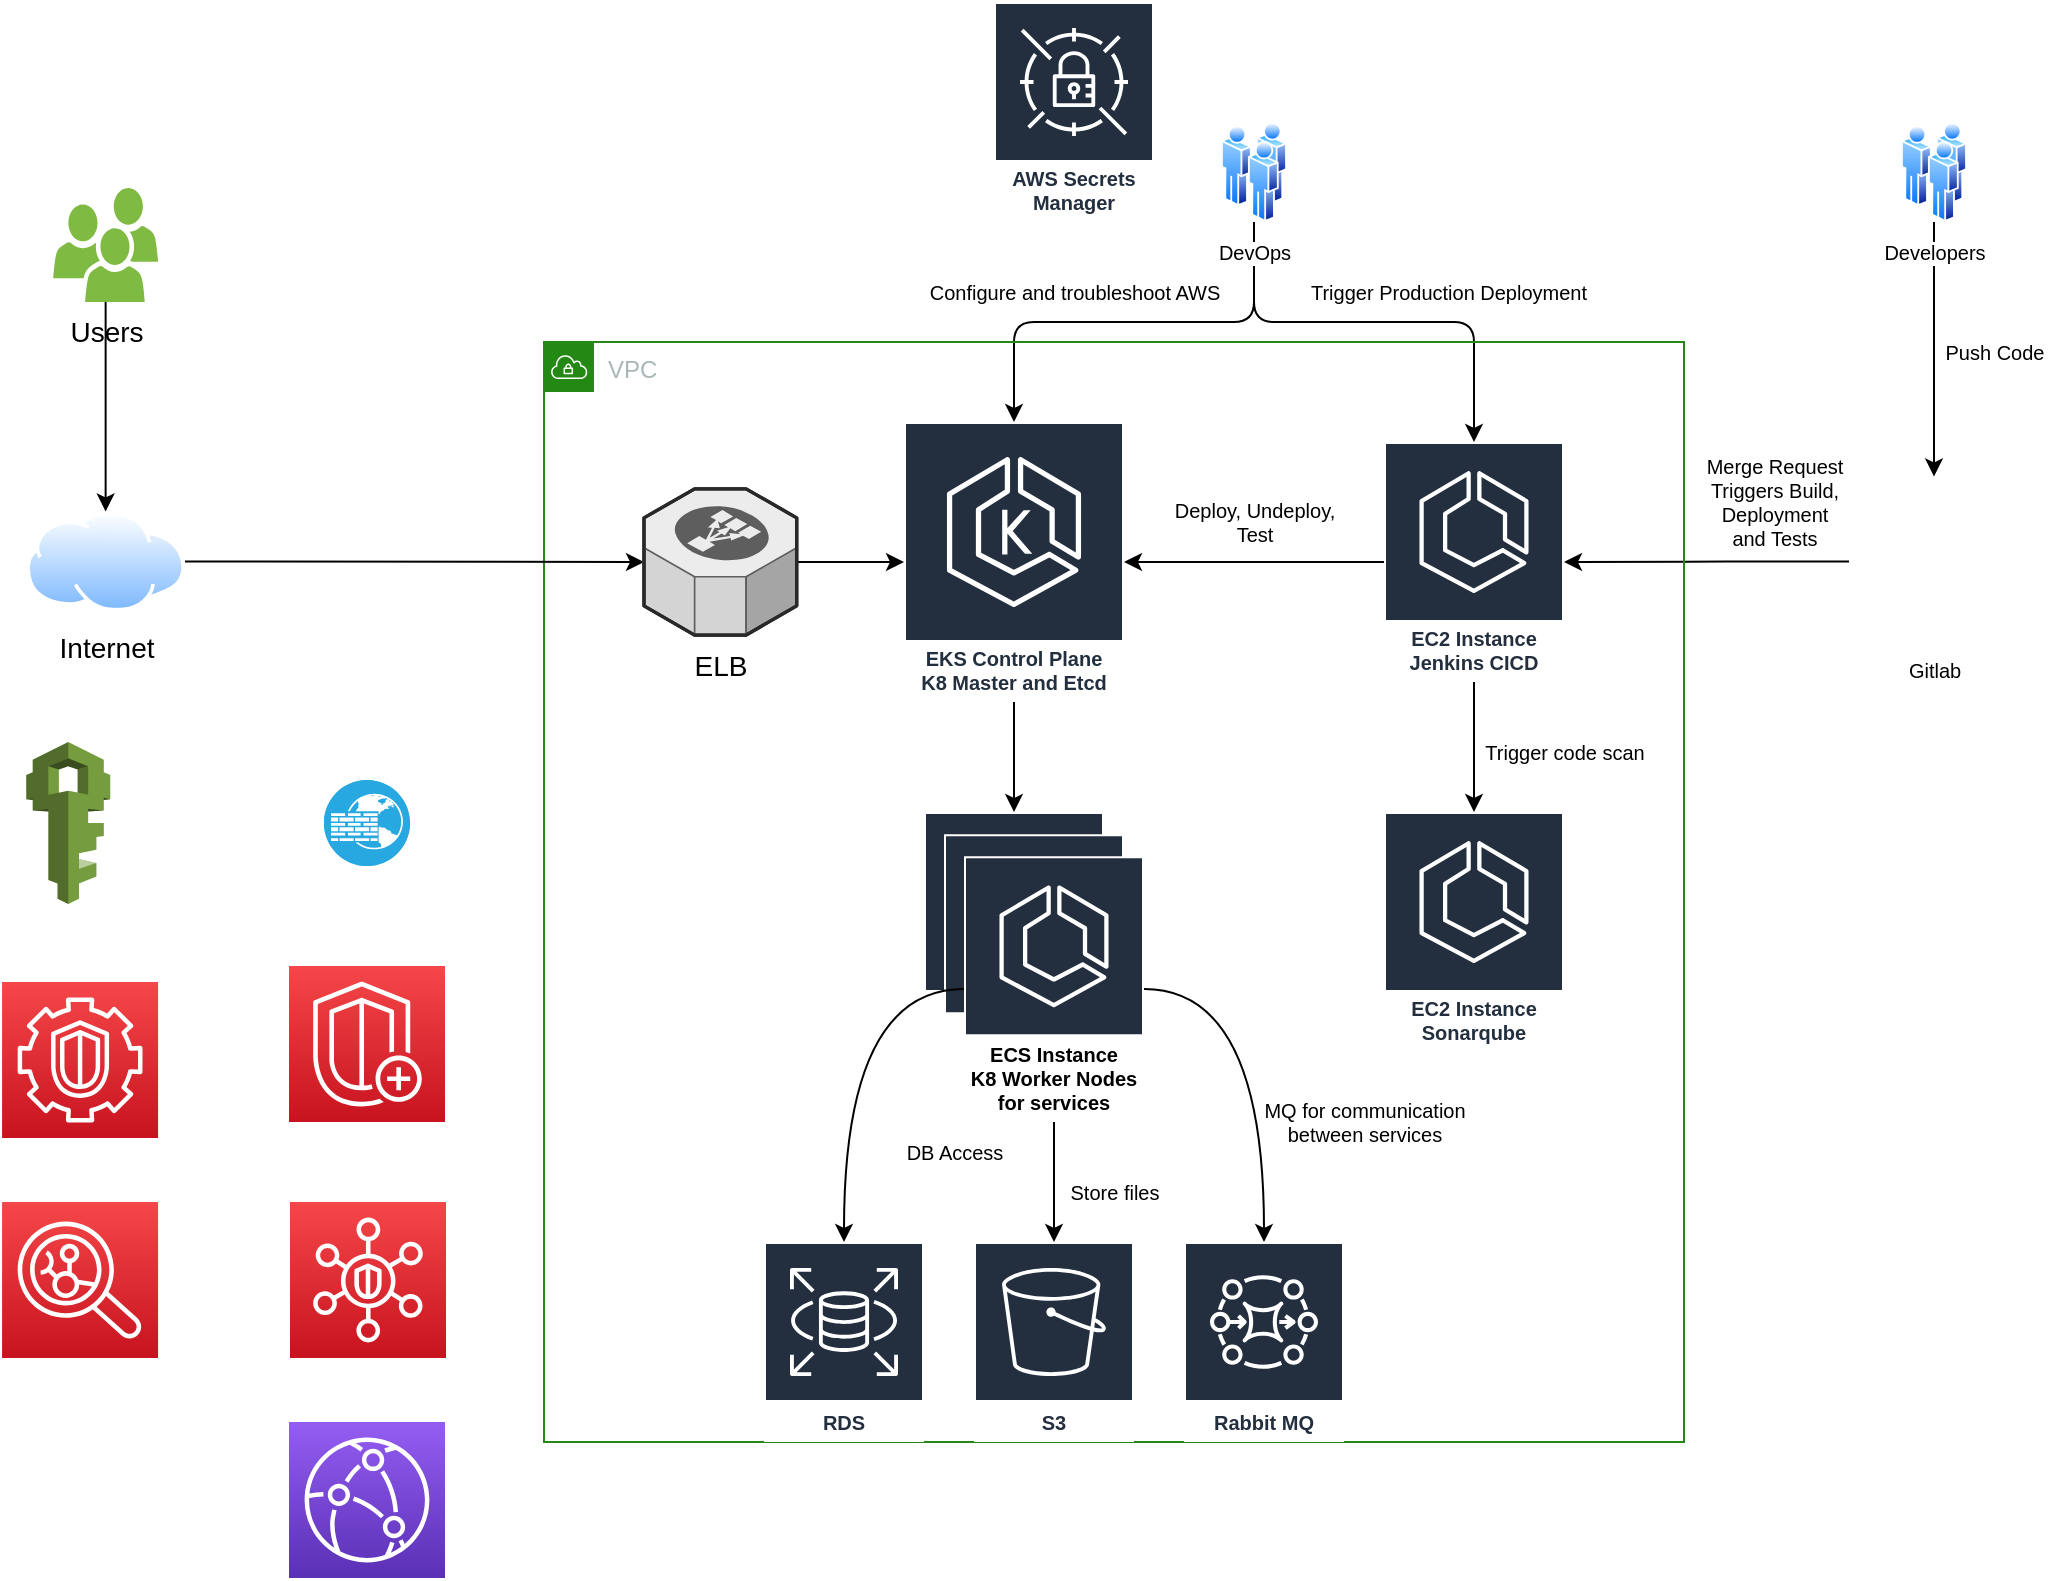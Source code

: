 <mxfile version="21.3.6" type="device" pages="2">
  <diagram id="X1YHbi0_fT3v_XIOK6Z2" name="Page-1">
    <mxGraphModel dx="1054" dy="1695" grid="1" gridSize="10" guides="1" tooltips="1" connect="1" arrows="1" fold="1" page="1" pageScale="1" pageWidth="1100" pageHeight="850" math="0" shadow="0">
      <root>
        <mxCell id="0" />
        <mxCell id="1" parent="0" />
        <mxCell id="kAOM1V9YPyq5Xtv8fsHM-78" style="edgeStyle=orthogonalEdgeStyle;orthogonalLoop=1;jettySize=auto;html=1;exitX=0;exitY=0.5;exitDx=0;exitDy=0;fontSize=10;" parent="1" source="kAOM1V9YPyq5Xtv8fsHM-39" target="kAOM1V9YPyq5Xtv8fsHM-33" edge="1">
          <mxGeometry relative="1" as="geometry" />
        </mxCell>
        <mxCell id="kAOM1V9YPyq5Xtv8fsHM-39" value="Gitlab" style="shape=image;html=1;verticalAlign=top;verticalLabelPosition=bottom;labelBackgroundColor=#ffffff;imageAspect=0;aspect=fixed;image=https://cdn4.iconfinder.com/data/icons/socialcones/508/Gitlab-128.png;fontSize=10;rounded=0;" parent="1" vertex="1">
          <mxGeometry x="972.5" y="187.25" width="85" height="85" as="geometry" />
        </mxCell>
        <mxCell id="kAOM1V9YPyq5Xtv8fsHM-70" style="edgeStyle=orthogonalEdgeStyle;orthogonalLoop=1;jettySize=auto;html=1;exitX=0.5;exitY=1;exitDx=0;exitDy=0;fontSize=10;" parent="1" source="kAOM1V9YPyq5Xtv8fsHM-40" target="kAOM1V9YPyq5Xtv8fsHM-16" edge="1">
          <mxGeometry relative="1" as="geometry" />
        </mxCell>
        <mxCell id="kAOM1V9YPyq5Xtv8fsHM-71" style="edgeStyle=orthogonalEdgeStyle;orthogonalLoop=1;jettySize=auto;html=1;exitX=0.5;exitY=1;exitDx=0;exitDy=0;fontSize=10;" parent="1" source="kAOM1V9YPyq5Xtv8fsHM-40" target="kAOM1V9YPyq5Xtv8fsHM-33" edge="1">
          <mxGeometry relative="1" as="geometry">
            <Array as="points">
              <mxPoint x="675" y="110" />
              <mxPoint x="785" y="110" />
            </Array>
          </mxGeometry>
        </mxCell>
        <mxCell id="kAOM1V9YPyq5Xtv8fsHM-40" value="DevOps" style="aspect=fixed;perimeter=ellipsePerimeter;html=1;align=center;shadow=0;dashed=0;spacingTop=3;image;image=img/lib/active_directory/users.svg;fontSize=10;rounded=0;" parent="1" vertex="1">
          <mxGeometry x="658.5" y="10" width="33" height="50" as="geometry" />
        </mxCell>
        <mxCell id="kAOM1V9YPyq5Xtv8fsHM-79" style="edgeStyle=orthogonalEdgeStyle;orthogonalLoop=1;jettySize=auto;html=1;exitX=0.5;exitY=1;exitDx=0;exitDy=0;entryX=0.5;entryY=0;entryDx=0;entryDy=0;fontSize=10;" parent="1" source="kAOM1V9YPyq5Xtv8fsHM-41" target="kAOM1V9YPyq5Xtv8fsHM-39" edge="1">
          <mxGeometry relative="1" as="geometry" />
        </mxCell>
        <mxCell id="kAOM1V9YPyq5Xtv8fsHM-41" value="Developers" style="aspect=fixed;perimeter=ellipsePerimeter;html=1;align=center;shadow=0;dashed=0;spacingTop=3;image;image=img/lib/active_directory/users.svg;fontSize=10;rounded=0;" parent="1" vertex="1">
          <mxGeometry x="998.5" y="10" width="33" height="50" as="geometry" />
        </mxCell>
        <mxCell id="kAOM1V9YPyq5Xtv8fsHM-48" value="VPC" style="points=[[0,0],[0.25,0],[0.5,0],[0.75,0],[1,0],[1,0.25],[1,0.5],[1,0.75],[1,1],[0.75,1],[0.5,1],[0.25,1],[0,1],[0,0.75],[0,0.5],[0,0.25]];outlineConnect=0;gradientColor=none;html=1;whiteSpace=wrap;fontSize=12;fontStyle=0;container=0;pointerEvents=0;collapsible=0;recursiveResize=0;shape=mxgraph.aws4.group;grIcon=mxgraph.aws4.group_vpc;strokeColor=#248814;fillColor=none;verticalAlign=top;align=left;spacingLeft=30;fontColor=#AAB7B8;dashed=0;rounded=0;" parent="1" vertex="1">
          <mxGeometry x="320" y="120" width="570" height="550" as="geometry" />
        </mxCell>
        <mxCell id="kAOM1V9YPyq5Xtv8fsHM-64" style="edgeStyle=none;rounded=0;orthogonalLoop=1;jettySize=auto;html=1;exitX=0.5;exitY=1;exitDx=0;exitDy=0;fontSize=10;" parent="1" source="kAOM1V9YPyq5Xtv8fsHM-40" target="kAOM1V9YPyq5Xtv8fsHM-40" edge="1">
          <mxGeometry relative="1" as="geometry" />
        </mxCell>
        <mxCell id="kAOM1V9YPyq5Xtv8fsHM-69" style="edgeStyle=orthogonalEdgeStyle;orthogonalLoop=1;jettySize=auto;html=1;exitX=0.5;exitY=1;exitDx=0;exitDy=0;fontSize=10;" parent="1" source="kAOM1V9YPyq5Xtv8fsHM-40" target="kAOM1V9YPyq5Xtv8fsHM-40" edge="1">
          <mxGeometry relative="1" as="geometry" />
        </mxCell>
        <mxCell id="kAOM1V9YPyq5Xtv8fsHM-80" value="Trigger Production Deployment" style="text;html=1;resizable=0;autosize=1;align=center;verticalAlign=middle;points=[];fillColor=none;strokeColor=none;rounded=0;fontSize=10;" parent="1" vertex="1">
          <mxGeometry x="691.5" y="80" width="160" height="30" as="geometry" />
        </mxCell>
        <mxCell id="kAOM1V9YPyq5Xtv8fsHM-82" value="Configure and troubleshoot AWS" style="text;html=1;resizable=0;autosize=1;align=center;verticalAlign=middle;points=[];fillColor=none;strokeColor=none;rounded=0;fontSize=10;" parent="1" vertex="1">
          <mxGeometry x="500" y="80" width="170" height="30" as="geometry" />
        </mxCell>
        <mxCell id="kAOM1V9YPyq5Xtv8fsHM-84" value="Push Code" style="text;html=1;resizable=0;autosize=1;align=center;verticalAlign=middle;points=[];fillColor=none;strokeColor=none;rounded=0;fontSize=10;" parent="1" vertex="1">
          <mxGeometry x="1010" y="110" width="70" height="30" as="geometry" />
        </mxCell>
        <mxCell id="kAOM1V9YPyq5Xtv8fsHM-85" value="Merge Request&lt;br&gt;Triggers Build,&lt;br&gt;Deployment&lt;br&gt;and Tests&lt;br&gt;" style="text;html=1;resizable=0;autosize=1;align=center;verticalAlign=middle;points=[];fillColor=none;strokeColor=none;rounded=0;fontSize=10;" parent="1" vertex="1">
          <mxGeometry x="890" y="170" width="90" height="60" as="geometry" />
        </mxCell>
        <mxCell id="liewG8oI1G_akwRt7urS-18" style="edgeStyle=orthogonalEdgeStyle;curved=1;rounded=0;orthogonalLoop=1;jettySize=auto;html=1;fontSize=14;exitX=1;exitY=0.5;exitDx=0;exitDy=0;" parent="1" source="liewG8oI1G_akwRt7urS-22" target="liewG8oI1G_akwRt7urS-14" edge="1">
          <mxGeometry relative="1" as="geometry">
            <mxPoint x="269.99" y="229.8" as="sourcePoint" />
          </mxGeometry>
        </mxCell>
        <mxCell id="kAOM1V9YPyq5Xtv8fsHM-72" style="edgeStyle=orthogonalEdgeStyle;orthogonalLoop=1;jettySize=auto;html=1;fontSize=10;" parent="1" source="kAOM1V9YPyq5Xtv8fsHM-16" target="kAOM1V9YPyq5Xtv8fsHM-34" edge="1">
          <mxGeometry relative="1" as="geometry">
            <mxPoint x="555" y="360" as="targetPoint" />
          </mxGeometry>
        </mxCell>
        <mxCell id="kAOM1V9YPyq5Xtv8fsHM-16" value="EKS Control Plane&lt;br&gt;K8 Master and Etcd" style="sketch=0;outlineConnect=0;fontColor=#232F3E;gradientColor=none;strokeColor=#ffffff;fillColor=#232F3E;dashed=0;verticalLabelPosition=middle;verticalAlign=bottom;align=center;html=1;whiteSpace=wrap;fontSize=10;fontStyle=1;spacing=3;shape=mxgraph.aws4.productIcon;prIcon=mxgraph.aws4.eks;rounded=0;" parent="1" vertex="1">
          <mxGeometry x="500" y="160" width="110" height="140" as="geometry" />
        </mxCell>
        <mxCell id="kAOM1V9YPyq5Xtv8fsHM-73" style="edgeStyle=orthogonalEdgeStyle;orthogonalLoop=1;jettySize=auto;html=1;fontSize=10;" parent="1" source="kAOM1V9YPyq5Xtv8fsHM-33" target="kAOM1V9YPyq5Xtv8fsHM-45" edge="1">
          <mxGeometry relative="1" as="geometry" />
        </mxCell>
        <mxCell id="kAOM1V9YPyq5Xtv8fsHM-83" style="edgeStyle=orthogonalEdgeStyle;orthogonalLoop=1;jettySize=auto;html=1;fontSize=10;" parent="1" source="kAOM1V9YPyq5Xtv8fsHM-33" target="kAOM1V9YPyq5Xtv8fsHM-16" edge="1">
          <mxGeometry relative="1" as="geometry" />
        </mxCell>
        <mxCell id="kAOM1V9YPyq5Xtv8fsHM-33" value="EC2 Instance&lt;br&gt;Jenkins CICD" style="sketch=0;outlineConnect=0;fontColor=#232F3E;gradientColor=none;strokeColor=#ffffff;fillColor=#232F3E;dashed=0;verticalLabelPosition=middle;verticalAlign=bottom;align=center;html=1;whiteSpace=wrap;fontSize=10;fontStyle=1;spacing=3;shape=mxgraph.aws4.productIcon;prIcon=mxgraph.aws4.ecs;rounded=0;" parent="1" vertex="1">
          <mxGeometry x="740" y="170" width="90" height="120" as="geometry" />
        </mxCell>
        <mxCell id="kAOM1V9YPyq5Xtv8fsHM-45" value="EC2 Instance&lt;br&gt;Sonarqube" style="sketch=0;outlineConnect=0;fontColor=#232F3E;gradientColor=none;strokeColor=#ffffff;fillColor=#232F3E;dashed=0;verticalLabelPosition=middle;verticalAlign=bottom;align=center;html=1;whiteSpace=wrap;fontSize=10;fontStyle=1;spacing=3;shape=mxgraph.aws4.productIcon;prIcon=mxgraph.aws4.ecs;rounded=0;" parent="1" vertex="1">
          <mxGeometry x="740" y="355" width="90" height="120" as="geometry" />
        </mxCell>
        <mxCell id="kAOM1V9YPyq5Xtv8fsHM-47" value="Trigger code scan" style="text;html=1;resizable=0;autosize=1;align=center;verticalAlign=middle;points=[];fillColor=none;strokeColor=none;rounded=0;fontSize=10;" parent="1" vertex="1">
          <mxGeometry x="780" y="310" width="100" height="30" as="geometry" />
        </mxCell>
        <mxCell id="kAOM1V9YPyq5Xtv8fsHM-53" value="Store files" style="text;html=1;resizable=0;autosize=1;align=center;verticalAlign=middle;points=[];fillColor=none;strokeColor=none;rounded=0;fontSize=10;" parent="1" vertex="1">
          <mxGeometry x="570" y="530" width="70" height="30" as="geometry" />
        </mxCell>
        <mxCell id="kAOM1V9YPyq5Xtv8fsHM-54" value="DB Access" style="text;html=1;resizable=0;autosize=1;align=center;verticalAlign=middle;points=[];fillColor=none;strokeColor=none;rounded=0;fontSize=10;" parent="1" vertex="1">
          <mxGeometry x="490" y="510" width="70" height="30" as="geometry" />
        </mxCell>
        <mxCell id="kAOM1V9YPyq5Xtv8fsHM-31" value="&lt;br&gt;RDS" style="sketch=0;outlineConnect=0;fontColor=#232F3E;gradientColor=none;strokeColor=#ffffff;fillColor=#232F3E;dashed=0;verticalLabelPosition=middle;verticalAlign=bottom;align=center;html=1;whiteSpace=wrap;fontSize=10;fontStyle=1;spacing=3;shape=mxgraph.aws4.productIcon;prIcon=mxgraph.aws4.rds;rounded=0;" parent="1" vertex="1">
          <mxGeometry x="430" y="570" width="80" height="100" as="geometry" />
        </mxCell>
        <mxCell id="kAOM1V9YPyq5Xtv8fsHM-35" value="" style="group;rounded=0;" parent="1" vertex="1" connectable="0">
          <mxGeometry x="510" y="355" width="150" height="155" as="geometry" />
        </mxCell>
        <mxCell id="kAOM1V9YPyq5Xtv8fsHM-34" value="" style="sketch=0;outlineConnect=0;fontColor=#232F3E;gradientColor=none;strokeColor=#ffffff;fillColor=#232F3E;dashed=0;verticalLabelPosition=middle;verticalAlign=bottom;align=center;html=1;whiteSpace=wrap;fontSize=10;fontStyle=1;spacing=3;shape=mxgraph.aws4.productIcon;prIcon=mxgraph.aws4.ecs;rounded=0;" parent="kAOM1V9YPyq5Xtv8fsHM-35" vertex="1">
          <mxGeometry width="90" height="99.643" as="geometry" />
        </mxCell>
        <mxCell id="kAOM1V9YPyq5Xtv8fsHM-6" style="edgeStyle=orthogonalEdgeStyle;rounded=0;orthogonalLoop=1;jettySize=auto;html=1;exitX=0.5;exitY=1;exitDx=0;exitDy=0;" parent="kAOM1V9YPyq5Xtv8fsHM-35" edge="1">
          <mxGeometry relative="1" as="geometry">
            <mxPoint x="150" as="sourcePoint" />
            <mxPoint x="150" as="targetPoint" />
          </mxGeometry>
        </mxCell>
        <mxCell id="kAOM1V9YPyq5Xtv8fsHM-18" value="" style="sketch=0;outlineConnect=0;fontColor=#232F3E;gradientColor=none;strokeColor=#ffffff;fillColor=#232F3E;dashed=0;verticalLabelPosition=middle;verticalAlign=bottom;align=center;html=1;whiteSpace=wrap;fontSize=10;fontStyle=1;spacing=3;shape=mxgraph.aws4.productIcon;prIcon=mxgraph.aws4.ecs;rounded=0;" parent="kAOM1V9YPyq5Xtv8fsHM-35" vertex="1">
          <mxGeometry x="10" y="11.071" width="90" height="99.643" as="geometry" />
        </mxCell>
        <mxCell id="kAOM1V9YPyq5Xtv8fsHM-19" value="&lt;font style=&quot;font-size: 10px;&quot;&gt;&lt;span style=&quot;color: rgb(0, 0, 0);&quot;&gt;ECS Instance&lt;br&gt;&lt;/span&gt;&lt;span style=&quot;color: rgb(0, 0, 0);&quot;&gt;K8 Worker Nodes&lt;br&gt;for services&lt;br&gt;&lt;/span&gt;&lt;/font&gt;" style="sketch=0;outlineConnect=0;fontColor=#232F3E;gradientColor=none;strokeColor=#ffffff;fillColor=#232F3E;dashed=0;verticalLabelPosition=middle;verticalAlign=bottom;align=center;html=1;whiteSpace=wrap;fontSize=10;fontStyle=1;spacing=3;shape=mxgraph.aws4.productIcon;prIcon=mxgraph.aws4.ecs;rounded=0;" parent="kAOM1V9YPyq5Xtv8fsHM-35" vertex="1">
          <mxGeometry x="20" y="22.143" width="90" height="132.857" as="geometry" />
        </mxCell>
        <mxCell id="kAOM1V9YPyq5Xtv8fsHM-32" value="&lt;br&gt;S3" style="sketch=0;outlineConnect=0;fontColor=#232F3E;gradientColor=none;strokeColor=#ffffff;fillColor=#232F3E;dashed=0;verticalLabelPosition=middle;verticalAlign=bottom;align=center;html=1;whiteSpace=wrap;fontSize=10;fontStyle=1;spacing=3;shape=mxgraph.aws4.productIcon;prIcon=mxgraph.aws4.s3;rounded=0;" parent="1" vertex="1">
          <mxGeometry x="535" y="570" width="80" height="100" as="geometry" />
        </mxCell>
        <mxCell id="kAOM1V9YPyq5Xtv8fsHM-60" value="MQ for communication&lt;br&gt;between services" style="text;html=1;resizable=0;autosize=1;align=center;verticalAlign=middle;points=[];fillColor=none;strokeColor=none;rounded=0;fontSize=10;" parent="1" vertex="1">
          <mxGeometry x="670" y="490" width="120" height="40" as="geometry" />
        </mxCell>
        <mxCell id="kAOM1V9YPyq5Xtv8fsHM-75" style="edgeStyle=orthogonalEdgeStyle;orthogonalLoop=1;jettySize=auto;html=1;fontSize=10;" parent="1" source="kAOM1V9YPyq5Xtv8fsHM-19" target="kAOM1V9YPyq5Xtv8fsHM-32" edge="1">
          <mxGeometry relative="1" as="geometry" />
        </mxCell>
        <mxCell id="kAOM1V9YPyq5Xtv8fsHM-38" value="Deploy, Undeploy, &lt;br&gt;Test" style="text;html=1;resizable=0;autosize=1;align=center;verticalAlign=middle;points=[];fillColor=none;strokeColor=none;rounded=0;fontSize=10;" parent="1" vertex="1">
          <mxGeometry x="625" y="190" width="100" height="40" as="geometry" />
        </mxCell>
        <mxCell id="liewG8oI1G_akwRt7urS-3" value="Rabbit MQ" style="sketch=0;outlineConnect=0;fontColor=#232F3E;gradientColor=none;strokeColor=#ffffff;fillColor=#232F3E;dashed=0;verticalLabelPosition=middle;verticalAlign=bottom;align=center;html=1;whiteSpace=wrap;fontSize=10;fontStyle=1;spacing=3;shape=mxgraph.aws4.productIcon;prIcon=mxgraph.aws4.mq;" parent="1" vertex="1">
          <mxGeometry x="640" y="570" width="80" height="100" as="geometry" />
        </mxCell>
        <mxCell id="liewG8oI1G_akwRt7urS-15" style="edgeStyle=orthogonalEdgeStyle;curved=1;rounded=0;orthogonalLoop=1;jettySize=auto;html=1;fontSize=14;" parent="1" source="liewG8oI1G_akwRt7urS-14" target="kAOM1V9YPyq5Xtv8fsHM-16" edge="1">
          <mxGeometry relative="1" as="geometry" />
        </mxCell>
        <mxCell id="liewG8oI1G_akwRt7urS-14" value="ELB" style="verticalLabelPosition=bottom;html=1;verticalAlign=top;strokeWidth=1;align=center;outlineConnect=0;dashed=0;outlineConnect=0;shape=mxgraph.aws3d.elasticLoadBalancing;fillColor=#ECECEC;strokeColor=#5E5E5E;aspect=fixed;fontSize=14;" parent="1" vertex="1">
          <mxGeometry x="370" y="193.41" width="76.35" height="73.17" as="geometry" />
        </mxCell>
        <mxCell id="liewG8oI1G_akwRt7urS-23" style="edgeStyle=orthogonalEdgeStyle;curved=1;rounded=0;orthogonalLoop=1;jettySize=auto;html=1;entryX=0.5;entryY=0;entryDx=0;entryDy=0;fontSize=14;" parent="1" source="liewG8oI1G_akwRt7urS-16" target="liewG8oI1G_akwRt7urS-22" edge="1">
          <mxGeometry relative="1" as="geometry" />
        </mxCell>
        <mxCell id="liewG8oI1G_akwRt7urS-16" value="Users" style="sketch=0;pointerEvents=1;shadow=0;dashed=0;html=1;strokeColor=none;labelPosition=center;verticalLabelPosition=bottom;verticalAlign=top;outlineConnect=0;align=center;shape=mxgraph.office.users.users;fillColor=#7FBA42;fontSize=14;" parent="1" vertex="1">
          <mxGeometry x="74.6" y="43" width="52.44" height="57" as="geometry" />
        </mxCell>
        <mxCell id="liewG8oI1G_akwRt7urS-20" style="edgeStyle=orthogonalEdgeStyle;curved=1;rounded=0;orthogonalLoop=1;jettySize=auto;html=1;fontSize=14;" parent="1" source="kAOM1V9YPyq5Xtv8fsHM-19" target="liewG8oI1G_akwRt7urS-3" edge="1">
          <mxGeometry relative="1" as="geometry" />
        </mxCell>
        <mxCell id="liewG8oI1G_akwRt7urS-21" style="edgeStyle=orthogonalEdgeStyle;curved=1;rounded=0;orthogonalLoop=1;jettySize=auto;html=1;fontSize=14;" parent="1" source="kAOM1V9YPyq5Xtv8fsHM-19" target="kAOM1V9YPyq5Xtv8fsHM-31" edge="1">
          <mxGeometry relative="1" as="geometry" />
        </mxCell>
        <mxCell id="liewG8oI1G_akwRt7urS-22" value="Internet" style="aspect=fixed;perimeter=ellipsePerimeter;html=1;align=center;shadow=0;dashed=0;spacingTop=3;image;image=img/lib/active_directory/internet_cloud.svg;fontSize=14;" parent="1" vertex="1">
          <mxGeometry x="61.13" y="204.75" width="79.37" height="50" as="geometry" />
        </mxCell>
        <mxCell id="76_aDV51e2VWfdPFRMOr-1" value="AWS Secrets Manager" style="sketch=0;outlineConnect=0;fontColor=#232F3E;gradientColor=none;strokeColor=#ffffff;fillColor=#232F3E;dashed=0;verticalLabelPosition=middle;verticalAlign=bottom;align=center;html=1;whiteSpace=wrap;fontSize=10;fontStyle=1;spacing=3;shape=mxgraph.aws4.productIcon;prIcon=mxgraph.aws4.secrets_manager;" vertex="1" parent="1">
          <mxGeometry x="545" y="-50" width="80" height="110" as="geometry" />
        </mxCell>
        <mxCell id="76_aDV51e2VWfdPFRMOr-2" value="" style="outlineConnect=0;dashed=0;verticalLabelPosition=bottom;verticalAlign=top;align=center;html=1;shape=mxgraph.aws3.iam;fillColor=#759C3E;gradientColor=none;" vertex="1" parent="1">
          <mxGeometry x="61.13" y="320" width="42" height="81" as="geometry" />
        </mxCell>
        <mxCell id="76_aDV51e2VWfdPFRMOr-3" value="" style="fillColor=#28A8E0;verticalLabelPosition=bottom;sketch=0;html=1;strokeColor=#ffffff;verticalAlign=top;align=center;points=[[0.145,0.145,0],[0.5,0,0],[0.855,0.145,0],[1,0.5,0],[0.855,0.855,0],[0.5,1,0],[0.145,0.855,0],[0,0.5,0]];pointerEvents=1;shape=mxgraph.cisco_safe.compositeIcon;bgIcon=ellipse;resIcon=mxgraph.cisco_safe.capability.web_application_firewall;" vertex="1" parent="1">
          <mxGeometry x="210" y="339" width="43" height="43" as="geometry" />
        </mxCell>
        <mxCell id="76_aDV51e2VWfdPFRMOr-5" value="" style="sketch=0;points=[[0,0,0],[0.25,0,0],[0.5,0,0],[0.75,0,0],[1,0,0],[0,1,0],[0.25,1,0],[0.5,1,0],[0.75,1,0],[1,1,0],[0,0.25,0],[0,0.5,0],[0,0.75,0],[1,0.25,0],[1,0.5,0],[1,0.75,0]];outlineConnect=0;fontColor=#232F3E;gradientColor=#F54749;gradientDirection=north;fillColor=#C7131F;strokeColor=#ffffff;dashed=0;verticalLabelPosition=bottom;verticalAlign=top;align=center;html=1;fontSize=12;fontStyle=0;aspect=fixed;shape=mxgraph.aws4.resourceIcon;resIcon=mxgraph.aws4.shield;" vertex="1" parent="1">
          <mxGeometry x="192.5" y="432" width="78" height="78" as="geometry" />
        </mxCell>
        <mxCell id="76_aDV51e2VWfdPFRMOr-7" value="" style="sketch=0;points=[[0,0,0],[0.25,0,0],[0.5,0,0],[0.75,0,0],[1,0,0],[0,1,0],[0.25,1,0],[0.5,1,0],[0.75,1,0],[1,1,0],[0,0.25,0],[0,0.5,0],[0,0.75,0],[1,0.25,0],[1,0.5,0],[1,0.75,0]];outlineConnect=0;fontColor=#232F3E;gradientColor=#F54749;gradientDirection=north;fillColor=#C7131F;strokeColor=#ffffff;dashed=0;verticalLabelPosition=bottom;verticalAlign=top;align=center;html=1;fontSize=12;fontStyle=0;aspect=fixed;shape=mxgraph.aws4.resourceIcon;resIcon=mxgraph.aws4.guardduty;" vertex="1" parent="1">
          <mxGeometry x="49.04" y="440" width="78" height="78" as="geometry" />
        </mxCell>
        <mxCell id="76_aDV51e2VWfdPFRMOr-8" value="" style="sketch=0;points=[[0,0,0],[0.25,0,0],[0.5,0,0],[0.75,0,0],[1,0,0],[0,1,0],[0.25,1,0],[0.5,1,0],[0.75,1,0],[1,1,0],[0,0.25,0],[0,0.5,0],[0,0.75,0],[1,0.25,0],[1,0.5,0],[1,0.75,0]];outlineConnect=0;fontColor=#232F3E;gradientColor=#F54749;gradientDirection=north;fillColor=#C7131F;strokeColor=#ffffff;dashed=0;verticalLabelPosition=bottom;verticalAlign=top;align=center;html=1;fontSize=12;fontStyle=0;aspect=fixed;shape=mxgraph.aws4.resourceIcon;resIcon=mxgraph.aws4.inspector;" vertex="1" parent="1">
          <mxGeometry x="49.04" y="550" width="78" height="78" as="geometry" />
        </mxCell>
        <mxCell id="76_aDV51e2VWfdPFRMOr-9" value="" style="sketch=0;points=[[0,0,0],[0.25,0,0],[0.5,0,0],[0.75,0,0],[1,0,0],[0,1,0],[0.25,1,0],[0.5,1,0],[0.75,1,0],[1,1,0],[0,0.25,0],[0,0.5,0],[0,0.75,0],[1,0.25,0],[1,0.5,0],[1,0.75,0]];outlineConnect=0;fontColor=#232F3E;gradientColor=#F54749;gradientDirection=north;fillColor=#C7131F;strokeColor=#ffffff;dashed=0;verticalLabelPosition=bottom;verticalAlign=top;align=center;html=1;fontSize=12;fontStyle=0;aspect=fixed;shape=mxgraph.aws4.resourceIcon;resIcon=mxgraph.aws4.security_hub;" vertex="1" parent="1">
          <mxGeometry x="193" y="550" width="78" height="78" as="geometry" />
        </mxCell>
        <mxCell id="76_aDV51e2VWfdPFRMOr-10" value="" style="sketch=0;points=[[0,0,0],[0.25,0,0],[0.5,0,0],[0.75,0,0],[1,0,0],[0,1,0],[0.25,1,0],[0.5,1,0],[0.75,1,0],[1,1,0],[0,0.25,0],[0,0.5,0],[0,0.75,0],[1,0.25,0],[1,0.5,0],[1,0.75,0]];outlineConnect=0;fontColor=#232F3E;gradientColor=#945DF2;gradientDirection=north;fillColor=#5A30B5;strokeColor=#ffffff;dashed=0;verticalLabelPosition=bottom;verticalAlign=top;align=center;html=1;fontSize=12;fontStyle=0;aspect=fixed;shape=mxgraph.aws4.resourceIcon;resIcon=mxgraph.aws4.cloudfront;" vertex="1" parent="1">
          <mxGeometry x="192.5" y="660" width="78" height="78" as="geometry" />
        </mxCell>
      </root>
    </mxGraphModel>
  </diagram>
  <diagram name="Copy of Page-1" id="veO9PjtRmQgxP5respzX">
    <mxGraphModel dx="2046" dy="1038" grid="1" gridSize="10" guides="1" tooltips="1" connect="1" arrows="1" fold="1" page="1" pageScale="1" pageWidth="1100" pageHeight="850" math="0" shadow="0">
      <root>
        <mxCell id="hPk2TVcE_SNGcAEJFy5V-0" />
        <mxCell id="hPk2TVcE_SNGcAEJFy5V-1" parent="hPk2TVcE_SNGcAEJFy5V-0" />
        <mxCell id="hPk2TVcE_SNGcAEJFy5V-2" style="edgeStyle=orthogonalEdgeStyle;orthogonalLoop=1;jettySize=auto;html=1;exitX=0;exitY=0.5;exitDx=0;exitDy=0;fontSize=10;" parent="hPk2TVcE_SNGcAEJFy5V-1" source="hPk2TVcE_SNGcAEJFy5V-3" target="hPk2TVcE_SNGcAEJFy5V-14" edge="1">
          <mxGeometry relative="1" as="geometry" />
        </mxCell>
        <mxCell id="hPk2TVcE_SNGcAEJFy5V-3" value="Gitlab" style="shape=image;html=1;verticalAlign=top;verticalLabelPosition=bottom;labelBackgroundColor=#ffffff;imageAspect=0;aspect=fixed;image=https://cdn4.iconfinder.com/data/icons/socialcones/508/Gitlab-128.png;fontSize=10;rounded=0;" parent="hPk2TVcE_SNGcAEJFy5V-1" vertex="1">
          <mxGeometry x="980" y="235" width="70" height="70" as="geometry" />
        </mxCell>
        <mxCell id="hPk2TVcE_SNGcAEJFy5V-4" style="edgeStyle=orthogonalEdgeStyle;orthogonalLoop=1;jettySize=auto;html=1;exitX=0.5;exitY=1;exitDx=0;exitDy=0;fontSize=10;" parent="hPk2TVcE_SNGcAEJFy5V-1" source="hPk2TVcE_SNGcAEJFy5V-6" target="hPk2TVcE_SNGcAEJFy5V-11" edge="1">
          <mxGeometry relative="1" as="geometry" />
        </mxCell>
        <mxCell id="hPk2TVcE_SNGcAEJFy5V-5" style="edgeStyle=orthogonalEdgeStyle;orthogonalLoop=1;jettySize=auto;html=1;exitX=0.5;exitY=1;exitDx=0;exitDy=0;fontSize=10;" parent="hPk2TVcE_SNGcAEJFy5V-1" source="hPk2TVcE_SNGcAEJFy5V-6" target="hPk2TVcE_SNGcAEJFy5V-14" edge="1">
          <mxGeometry relative="1" as="geometry">
            <Array as="points">
              <mxPoint x="365" y="150" />
              <mxPoint x="475" y="150" />
            </Array>
          </mxGeometry>
        </mxCell>
        <mxCell id="hPk2TVcE_SNGcAEJFy5V-6" value="DevOps" style="aspect=fixed;perimeter=ellipsePerimeter;html=1;align=center;shadow=0;dashed=0;spacingTop=3;image;image=img/lib/active_directory/users.svg;fontSize=10;rounded=0;" parent="hPk2TVcE_SNGcAEJFy5V-1" vertex="1">
          <mxGeometry x="348.5" y="50" width="33" height="50" as="geometry" />
        </mxCell>
        <mxCell id="hPk2TVcE_SNGcAEJFy5V-7" style="edgeStyle=orthogonalEdgeStyle;orthogonalLoop=1;jettySize=auto;html=1;exitX=0.5;exitY=1;exitDx=0;exitDy=0;entryX=0.5;entryY=0;entryDx=0;entryDy=0;fontSize=10;" parent="hPk2TVcE_SNGcAEJFy5V-1" source="hPk2TVcE_SNGcAEJFy5V-8" target="hPk2TVcE_SNGcAEJFy5V-3" edge="1">
          <mxGeometry relative="1" as="geometry" />
        </mxCell>
        <mxCell id="hPk2TVcE_SNGcAEJFy5V-8" value="Developers" style="aspect=fixed;perimeter=ellipsePerimeter;html=1;align=center;shadow=0;dashed=0;spacingTop=3;image;image=img/lib/active_directory/users.svg;fontSize=10;rounded=0;" parent="hPk2TVcE_SNGcAEJFy5V-1" vertex="1">
          <mxGeometry x="998.5" y="50" width="33" height="50" as="geometry" />
        </mxCell>
        <mxCell id="hPk2TVcE_SNGcAEJFy5V-9" value="EC2" style="points=[[0,0],[0.25,0],[0.5,0],[0.75,0],[1,0],[1,0.25],[1,0.5],[1,0.75],[1,1],[0.75,1],[0.5,1],[0.25,1],[0,1],[0,0.75],[0,0.5],[0,0.25]];outlineConnect=0;gradientColor=none;html=1;whiteSpace=wrap;fontSize=12;fontStyle=0;container=1;pointerEvents=0;collapsible=0;recursiveResize=0;shape=mxgraph.aws4.group;grIcon=mxgraph.aws4.group_vpc;strokeColor=#248814;fillColor=none;verticalAlign=top;align=left;spacingLeft=30;fontColor=#AAB7B8;dashed=0;rounded=0;" parent="hPk2TVcE_SNGcAEJFy5V-1" vertex="1">
          <mxGeometry x="150" y="160" width="430" height="550" as="geometry" />
        </mxCell>
        <mxCell id="hPk2TVcE_SNGcAEJFy5V-10" style="edgeStyle=orthogonalEdgeStyle;orthogonalLoop=1;jettySize=auto;html=1;fontSize=10;" parent="hPk2TVcE_SNGcAEJFy5V-9" source="hPk2TVcE_SNGcAEJFy5V-11" target="hPk2TVcE_SNGcAEJFy5V-21" edge="1">
          <mxGeometry relative="1" as="geometry">
            <mxPoint x="95" y="240" as="targetPoint" />
          </mxGeometry>
        </mxCell>
        <mxCell id="hPk2TVcE_SNGcAEJFy5V-11" value="EKS Control Plane&lt;br&gt;K8 Master and Etcd" style="sketch=0;outlineConnect=0;fontColor=#232F3E;gradientColor=none;strokeColor=#ffffff;fillColor=#232F3E;dashed=0;verticalLabelPosition=middle;verticalAlign=bottom;align=center;html=1;whiteSpace=wrap;fontSize=10;fontStyle=1;spacing=3;shape=mxgraph.aws4.productIcon;prIcon=mxgraph.aws4.eks;rounded=0;" parent="hPk2TVcE_SNGcAEJFy5V-9" vertex="1">
          <mxGeometry x="40" y="40" width="110" height="140" as="geometry" />
        </mxCell>
        <mxCell id="hPk2TVcE_SNGcAEJFy5V-15" value="EC2 Instance&lt;br&gt;Sonarqube" style="sketch=0;outlineConnect=0;fontColor=#232F3E;gradientColor=none;strokeColor=#ffffff;fillColor=#232F3E;dashed=0;verticalLabelPosition=middle;verticalAlign=bottom;align=center;html=1;whiteSpace=wrap;fontSize=10;fontStyle=1;spacing=3;shape=mxgraph.aws4.productIcon;prIcon=mxgraph.aws4.ecs;rounded=0;" parent="hPk2TVcE_SNGcAEJFy5V-9" vertex="1">
          <mxGeometry x="280" y="235" width="90" height="120" as="geometry" />
        </mxCell>
        <mxCell id="hPk2TVcE_SNGcAEJFy5V-16" value="Trigger code scan" style="text;html=1;resizable=0;autosize=1;align=center;verticalAlign=middle;points=[];fillColor=none;strokeColor=none;rounded=0;fontSize=10;" parent="hPk2TVcE_SNGcAEJFy5V-9" vertex="1">
          <mxGeometry x="320" y="190" width="100" height="30" as="geometry" />
        </mxCell>
        <mxCell id="hPk2TVcE_SNGcAEJFy5V-17" value="Store files" style="text;html=1;resizable=0;autosize=1;align=center;verticalAlign=middle;points=[];fillColor=none;strokeColor=none;rounded=0;fontSize=10;" parent="hPk2TVcE_SNGcAEJFy5V-9" vertex="1">
          <mxGeometry x="140" y="390" width="70" height="30" as="geometry" />
        </mxCell>
        <mxCell id="hPk2TVcE_SNGcAEJFy5V-18" value="DB Access" style="text;html=1;resizable=0;autosize=1;align=center;verticalAlign=middle;points=[];fillColor=none;strokeColor=none;rounded=0;fontSize=10;" parent="hPk2TVcE_SNGcAEJFy5V-9" vertex="1">
          <mxGeometry x="30" y="390" width="70" height="30" as="geometry" />
        </mxCell>
        <mxCell id="hPk2TVcE_SNGcAEJFy5V-19" value="&lt;br&gt;RDS" style="sketch=0;outlineConnect=0;fontColor=#232F3E;gradientColor=none;strokeColor=#ffffff;fillColor=#232F3E;dashed=0;verticalLabelPosition=middle;verticalAlign=bottom;align=center;html=1;whiteSpace=wrap;fontSize=10;fontStyle=1;spacing=3;shape=mxgraph.aws4.productIcon;prIcon=mxgraph.aws4.rds;rounded=0;" parent="hPk2TVcE_SNGcAEJFy5V-9" vertex="1">
          <mxGeometry x="40" y="440" width="80" height="100" as="geometry" />
        </mxCell>
        <mxCell id="hPk2TVcE_SNGcAEJFy5V-20" value="" style="group;rounded=0;" parent="hPk2TVcE_SNGcAEJFy5V-9" vertex="1" connectable="0">
          <mxGeometry x="50" y="235" width="150" height="155" as="geometry" />
        </mxCell>
        <mxCell id="hPk2TVcE_SNGcAEJFy5V-21" value="" style="sketch=0;outlineConnect=0;fontColor=#232F3E;gradientColor=none;strokeColor=#ffffff;fillColor=#232F3E;dashed=0;verticalLabelPosition=middle;verticalAlign=bottom;align=center;html=1;whiteSpace=wrap;fontSize=10;fontStyle=1;spacing=3;shape=mxgraph.aws4.productIcon;prIcon=mxgraph.aws4.ecs;rounded=0;" parent="hPk2TVcE_SNGcAEJFy5V-20" vertex="1">
          <mxGeometry width="90" height="99.643" as="geometry" />
        </mxCell>
        <mxCell id="hPk2TVcE_SNGcAEJFy5V-22" style="edgeStyle=orthogonalEdgeStyle;rounded=0;orthogonalLoop=1;jettySize=auto;html=1;exitX=0.5;exitY=1;exitDx=0;exitDy=0;" parent="hPk2TVcE_SNGcAEJFy5V-20" edge="1">
          <mxGeometry relative="1" as="geometry">
            <mxPoint x="150" as="sourcePoint" />
            <mxPoint x="150" as="targetPoint" />
          </mxGeometry>
        </mxCell>
        <mxCell id="hPk2TVcE_SNGcAEJFy5V-23" value="" style="sketch=0;outlineConnect=0;fontColor=#232F3E;gradientColor=none;strokeColor=#ffffff;fillColor=#232F3E;dashed=0;verticalLabelPosition=middle;verticalAlign=bottom;align=center;html=1;whiteSpace=wrap;fontSize=10;fontStyle=1;spacing=3;shape=mxgraph.aws4.productIcon;prIcon=mxgraph.aws4.ecs;rounded=0;" parent="hPk2TVcE_SNGcAEJFy5V-20" vertex="1">
          <mxGeometry x="10" y="11.071" width="90" height="99.643" as="geometry" />
        </mxCell>
        <mxCell id="hPk2TVcE_SNGcAEJFy5V-24" value="&lt;font style=&quot;font-size: 10px;&quot;&gt;&lt;span style=&quot;color: rgb(0, 0, 0);&quot;&gt;ECS Instance&lt;br&gt;&lt;/span&gt;&lt;span style=&quot;color: rgb(0, 0, 0);&quot;&gt;K8 Worker Nodes&lt;br&gt;for services&lt;br&gt;&lt;/span&gt;&lt;/font&gt;" style="sketch=0;outlineConnect=0;fontColor=#232F3E;gradientColor=none;strokeColor=#ffffff;fillColor=#232F3E;dashed=0;verticalLabelPosition=middle;verticalAlign=bottom;align=center;html=1;whiteSpace=wrap;fontSize=10;fontStyle=1;spacing=3;shape=mxgraph.aws4.productIcon;prIcon=mxgraph.aws4.ecs;rounded=0;" parent="hPk2TVcE_SNGcAEJFy5V-20" vertex="1">
          <mxGeometry x="20" y="22.143" width="90" height="132.857" as="geometry" />
        </mxCell>
        <mxCell id="hPk2TVcE_SNGcAEJFy5V-25" value="&lt;br&gt;S3" style="sketch=0;outlineConnect=0;fontColor=#232F3E;gradientColor=none;strokeColor=#ffffff;fillColor=#232F3E;dashed=0;verticalLabelPosition=middle;verticalAlign=bottom;align=center;html=1;whiteSpace=wrap;fontSize=10;fontStyle=1;spacing=3;shape=mxgraph.aws4.productIcon;prIcon=mxgraph.aws4.s3;rounded=0;" parent="hPk2TVcE_SNGcAEJFy5V-9" vertex="1">
          <mxGeometry x="150" y="440" width="80" height="100" as="geometry" />
        </mxCell>
        <mxCell id="hPk2TVcE_SNGcAEJFy5V-26" value="MQ for communication&lt;br&gt;between services" style="text;html=1;resizable=0;autosize=1;align=center;verticalAlign=middle;points=[];fillColor=none;strokeColor=none;rounded=0;fontSize=10;" parent="hPk2TVcE_SNGcAEJFy5V-9" vertex="1">
          <mxGeometry x="300" y="385" width="120" height="40" as="geometry" />
        </mxCell>
        <mxCell id="hPk2TVcE_SNGcAEJFy5V-27" style="edgeStyle=orthogonalEdgeStyle;orthogonalLoop=1;jettySize=auto;html=1;fontSize=10;" parent="hPk2TVcE_SNGcAEJFy5V-9" source="hPk2TVcE_SNGcAEJFy5V-24" target="hPk2TVcE_SNGcAEJFy5V-19" edge="1">
          <mxGeometry relative="1" as="geometry" />
        </mxCell>
        <mxCell id="hPk2TVcE_SNGcAEJFy5V-28" style="edgeStyle=orthogonalEdgeStyle;orthogonalLoop=1;jettySize=auto;html=1;fontSize=10;" parent="hPk2TVcE_SNGcAEJFy5V-9" source="hPk2TVcE_SNGcAEJFy5V-24" target="hPk2TVcE_SNGcAEJFy5V-25" edge="1">
          <mxGeometry relative="1" as="geometry" />
        </mxCell>
        <mxCell id="hPk2TVcE_SNGcAEJFy5V-29" style="edgeStyle=orthogonalEdgeStyle;orthogonalLoop=1;jettySize=auto;html=1;fontSize=10;" parent="hPk2TVcE_SNGcAEJFy5V-9" source="hPk2TVcE_SNGcAEJFy5V-24" target="hPk2TVcE_SNGcAEJFy5V-31" edge="1">
          <mxGeometry relative="1" as="geometry">
            <Array as="points">
              <mxPoint x="300" y="370" />
            </Array>
            <mxPoint x="300" y="450" as="targetPoint" />
          </mxGeometry>
        </mxCell>
        <mxCell id="hPk2TVcE_SNGcAEJFy5V-30" value="Deploy, Undeploy, &lt;br&gt;Test" style="text;html=1;resizable=0;autosize=1;align=center;verticalAlign=middle;points=[];fillColor=none;strokeColor=none;rounded=0;fontSize=10;" parent="hPk2TVcE_SNGcAEJFy5V-9" vertex="1">
          <mxGeometry x="165" y="70" width="100" height="40" as="geometry" />
        </mxCell>
        <mxCell id="hPk2TVcE_SNGcAEJFy5V-31" value="Rabbit MQ" style="sketch=0;outlineConnect=0;fontColor=#232F3E;gradientColor=none;strokeColor=#ffffff;fillColor=#232F3E;dashed=0;verticalLabelPosition=middle;verticalAlign=bottom;align=center;html=1;whiteSpace=wrap;fontSize=10;fontStyle=1;spacing=3;shape=mxgraph.aws4.productIcon;prIcon=mxgraph.aws4.mq;" parent="hPk2TVcE_SNGcAEJFy5V-9" vertex="1">
          <mxGeometry x="265" y="440" width="80" height="100" as="geometry" />
        </mxCell>
        <mxCell id="hPk2TVcE_SNGcAEJFy5V-32" style="edgeStyle=none;rounded=0;orthogonalLoop=1;jettySize=auto;html=1;exitX=0.5;exitY=1;exitDx=0;exitDy=0;fontSize=10;" parent="hPk2TVcE_SNGcAEJFy5V-1" source="hPk2TVcE_SNGcAEJFy5V-6" target="hPk2TVcE_SNGcAEJFy5V-6" edge="1">
          <mxGeometry relative="1" as="geometry" />
        </mxCell>
        <mxCell id="hPk2TVcE_SNGcAEJFy5V-33" style="edgeStyle=orthogonalEdgeStyle;orthogonalLoop=1;jettySize=auto;html=1;exitX=0.5;exitY=1;exitDx=0;exitDy=0;fontSize=10;" parent="hPk2TVcE_SNGcAEJFy5V-1" source="hPk2TVcE_SNGcAEJFy5V-6" target="hPk2TVcE_SNGcAEJFy5V-6" edge="1">
          <mxGeometry relative="1" as="geometry" />
        </mxCell>
        <mxCell id="hPk2TVcE_SNGcAEJFy5V-34" value="Trigger Production Deployment" style="text;html=1;resizable=0;autosize=1;align=center;verticalAlign=middle;points=[];fillColor=none;strokeColor=none;rounded=0;fontSize=10;" parent="hPk2TVcE_SNGcAEJFy5V-1" vertex="1">
          <mxGeometry x="381.5" y="120" width="160" height="30" as="geometry" />
        </mxCell>
        <mxCell id="hPk2TVcE_SNGcAEJFy5V-35" value="Configure and troubleshoot AWS" style="text;html=1;resizable=0;autosize=1;align=center;verticalAlign=middle;points=[];fillColor=none;strokeColor=none;rounded=0;fontSize=10;" parent="hPk2TVcE_SNGcAEJFy5V-1" vertex="1">
          <mxGeometry x="190" y="120" width="170" height="30" as="geometry" />
        </mxCell>
        <mxCell id="hPk2TVcE_SNGcAEJFy5V-36" value="Push Code" style="text;html=1;resizable=0;autosize=1;align=center;verticalAlign=middle;points=[];fillColor=none;strokeColor=none;rounded=0;fontSize=10;" parent="hPk2TVcE_SNGcAEJFy5V-1" vertex="1">
          <mxGeometry x="1010" y="150" width="70" height="30" as="geometry" />
        </mxCell>
        <mxCell id="hPk2TVcE_SNGcAEJFy5V-37" value="Merge Request&lt;br&gt;Triggers Build,&lt;br&gt;Deployment&lt;br&gt;and Tests&lt;br&gt;" style="text;html=1;resizable=0;autosize=1;align=center;verticalAlign=middle;points=[];fillColor=none;strokeColor=none;rounded=0;fontSize=10;" parent="hPk2TVcE_SNGcAEJFy5V-1" vertex="1">
          <mxGeometry x="890" y="210" width="90" height="60" as="geometry" />
        </mxCell>
        <mxCell id="hPk2TVcE_SNGcAEJFy5V-14" value="EC2 Instance&lt;br&gt;Jenkins CICD" style="sketch=0;outlineConnect=0;fontColor=#232F3E;gradientColor=none;strokeColor=#ffffff;fillColor=#232F3E;dashed=0;verticalLabelPosition=middle;verticalAlign=bottom;align=center;html=1;whiteSpace=wrap;fontSize=10;fontStyle=1;spacing=3;shape=mxgraph.aws4.productIcon;prIcon=mxgraph.aws4.ecs;rounded=0;" parent="hPk2TVcE_SNGcAEJFy5V-1" vertex="1">
          <mxGeometry x="730" y="210" width="90" height="120" as="geometry" />
        </mxCell>
        <mxCell id="hPk2TVcE_SNGcAEJFy5V-12" style="edgeStyle=orthogonalEdgeStyle;orthogonalLoop=1;jettySize=auto;html=1;fontSize=10;" parent="hPk2TVcE_SNGcAEJFy5V-1" source="hPk2TVcE_SNGcAEJFy5V-14" target="hPk2TVcE_SNGcAEJFy5V-15" edge="1">
          <mxGeometry relative="1" as="geometry" />
        </mxCell>
        <mxCell id="hPk2TVcE_SNGcAEJFy5V-13" style="edgeStyle=orthogonalEdgeStyle;orthogonalLoop=1;jettySize=auto;html=1;fontSize=10;" parent="hPk2TVcE_SNGcAEJFy5V-1" source="hPk2TVcE_SNGcAEJFy5V-14" target="hPk2TVcE_SNGcAEJFy5V-11" edge="1">
          <mxGeometry relative="1" as="geometry" />
        </mxCell>
        <mxCell id="-AM0JPNV6DX7HIGaUoI1-0" value="EC2" style="points=[[0,0],[0.25,0],[0.5,0],[0.75,0],[1,0],[1,0.25],[1,0.5],[1,0.75],[1,1],[0.75,1],[0.5,1],[0.25,1],[0,1],[0,0.75],[0,0.5],[0,0.25]];outlineConnect=0;gradientColor=none;html=1;whiteSpace=wrap;fontSize=12;fontStyle=0;container=1;pointerEvents=0;collapsible=0;recursiveResize=0;shape=mxgraph.aws4.group;grIcon=mxgraph.aws4.group_vpc;strokeColor=#248814;fillColor=none;verticalAlign=top;align=left;spacingLeft=30;fontColor=#AAB7B8;dashed=0;rounded=0;" parent="hPk2TVcE_SNGcAEJFy5V-1" vertex="1">
          <mxGeometry x="630" y="160" width="260" height="260" as="geometry" />
        </mxCell>
        <mxCell id="-AM0JPNV6DX7HIGaUoI1-1" style="edgeStyle=orthogonalEdgeStyle;orthogonalLoop=1;jettySize=auto;html=1;fontSize=10;" parent="-AM0JPNV6DX7HIGaUoI1-0" edge="1">
          <mxGeometry relative="1" as="geometry">
            <mxPoint x="95" y="240" as="targetPoint" />
            <mxPoint x="95" y="180" as="sourcePoint" />
          </mxGeometry>
        </mxCell>
        <mxCell id="-AM0JPNV6DX7HIGaUoI1-15" style="edgeStyle=orthogonalEdgeStyle;orthogonalLoop=1;jettySize=auto;html=1;fontSize=10;" parent="-AM0JPNV6DX7HIGaUoI1-0" edge="1">
          <mxGeometry relative="1" as="geometry">
            <mxPoint x="115" y="390" as="sourcePoint" />
          </mxGeometry>
        </mxCell>
        <mxCell id="-AM0JPNV6DX7HIGaUoI1-16" style="edgeStyle=orthogonalEdgeStyle;orthogonalLoop=1;jettySize=auto;html=1;fontSize=10;" parent="-AM0JPNV6DX7HIGaUoI1-0" edge="1">
          <mxGeometry relative="1" as="geometry">
            <mxPoint x="115" y="390" as="sourcePoint" />
          </mxGeometry>
        </mxCell>
        <mxCell id="-AM0JPNV6DX7HIGaUoI1-17" style="edgeStyle=orthogonalEdgeStyle;orthogonalLoop=1;jettySize=auto;html=1;fontSize=10;" parent="-AM0JPNV6DX7HIGaUoI1-0" edge="1">
          <mxGeometry relative="1" as="geometry">
            <Array as="points">
              <mxPoint x="300" y="370" />
            </Array>
            <mxPoint x="300" y="450" as="targetPoint" />
            <mxPoint x="160" y="370" as="sourcePoint" />
          </mxGeometry>
        </mxCell>
      </root>
    </mxGraphModel>
  </diagram>
</mxfile>
